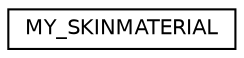 digraph "クラス階層図"
{
 // LATEX_PDF_SIZE
  edge [fontname="Helvetica",fontsize="10",labelfontname="Helvetica",labelfontsize="10"];
  node [fontname="Helvetica",fontsize="10",shape=record];
  rankdir="LR";
  Node0 [label="MY_SKINMATERIAL",height=0.2,width=0.4,color="black", fillcolor="white", style="filled",URL="$struct_m_y___s_k_i_n_m_a_t_e_r_i_a_l.html",tooltip=" "];
}
